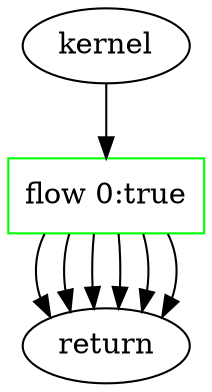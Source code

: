 digraph kernel{
kernel;
"kernel" -> "Flow_0_0";
Flow_0_0 [label="flow 0:true" color=green shape = rectangle];
"Flow_0_0" -> "return";
"Flow_0_0" -> "return";
"Flow_0_0" -> "return";
"Flow_0_0" -> "return";
"Flow_0_0" -> "return";
"Flow_0_0" -> "return";
}
